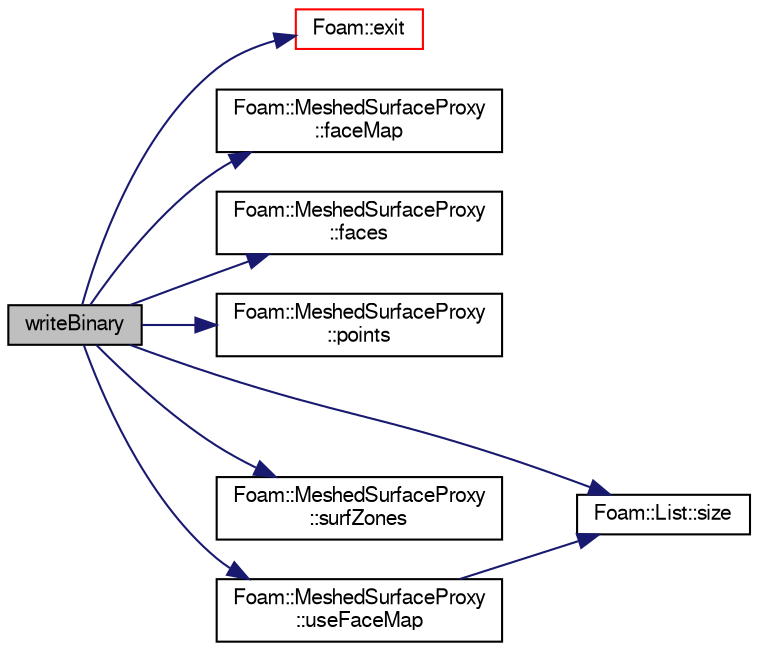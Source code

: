 digraph "writeBinary"
{
  bgcolor="transparent";
  edge [fontname="FreeSans",fontsize="10",labelfontname="FreeSans",labelfontsize="10"];
  node [fontname="FreeSans",fontsize="10",shape=record];
  rankdir="LR";
  Node1 [label="writeBinary",height=0.2,width=0.4,color="black", fillcolor="grey75", style="filled" fontcolor="black"];
  Node1 -> Node2 [color="midnightblue",fontsize="10",style="solid",fontname="FreeSans"];
  Node2 [label="Foam::exit",height=0.2,width=0.4,color="red",URL="$a10237.html#a06ca7250d8e89caf05243ec094843642"];
  Node1 -> Node3 [color="midnightblue",fontsize="10",style="solid",fontname="FreeSans"];
  Node3 [label="Foam::MeshedSurfaceProxy\l::faceMap",height=0.2,width=0.4,color="black",URL="$a01424.html#ac1fced05d1292d316fe022b9d873a015",tooltip="Const access to the faceMap, zero-sized when unused. "];
  Node1 -> Node4 [color="midnightblue",fontsize="10",style="solid",fontname="FreeSans"];
  Node4 [label="Foam::MeshedSurfaceProxy\l::faces",height=0.2,width=0.4,color="black",URL="$a01424.html#a24383e354eec6ecd526b67a58e5aa971",tooltip="Return const access to the faces. "];
  Node1 -> Node5 [color="midnightblue",fontsize="10",style="solid",fontname="FreeSans"];
  Node5 [label="Foam::MeshedSurfaceProxy\l::points",height=0.2,width=0.4,color="black",URL="$a01424.html#a73ff9486717e5d8efeb6e9c3f311ad5c",tooltip="Return const access to the points. "];
  Node1 -> Node6 [color="midnightblue",fontsize="10",style="solid",fontname="FreeSans"];
  Node6 [label="Foam::List::size",height=0.2,width=0.4,color="black",URL="$a01325.html#a8a5f6fa29bd4b500caf186f60245b384",tooltip="Override size to be inconsistent with allocated storage. "];
  Node1 -> Node7 [color="midnightblue",fontsize="10",style="solid",fontname="FreeSans"];
  Node7 [label="Foam::MeshedSurfaceProxy\l::surfZones",height=0.2,width=0.4,color="black",URL="$a01424.html#a44f86be906099f268cfff4afa79e085b",tooltip="Const access to the surface zones. "];
  Node1 -> Node8 [color="midnightblue",fontsize="10",style="solid",fontname="FreeSans"];
  Node8 [label="Foam::MeshedSurfaceProxy\l::useFaceMap",height=0.2,width=0.4,color="black",URL="$a01424.html#a661471ceee8717595c9a2007a55e9cd3",tooltip="Use faceMap? "];
  Node8 -> Node6 [color="midnightblue",fontsize="10",style="solid",fontname="FreeSans"];
}
